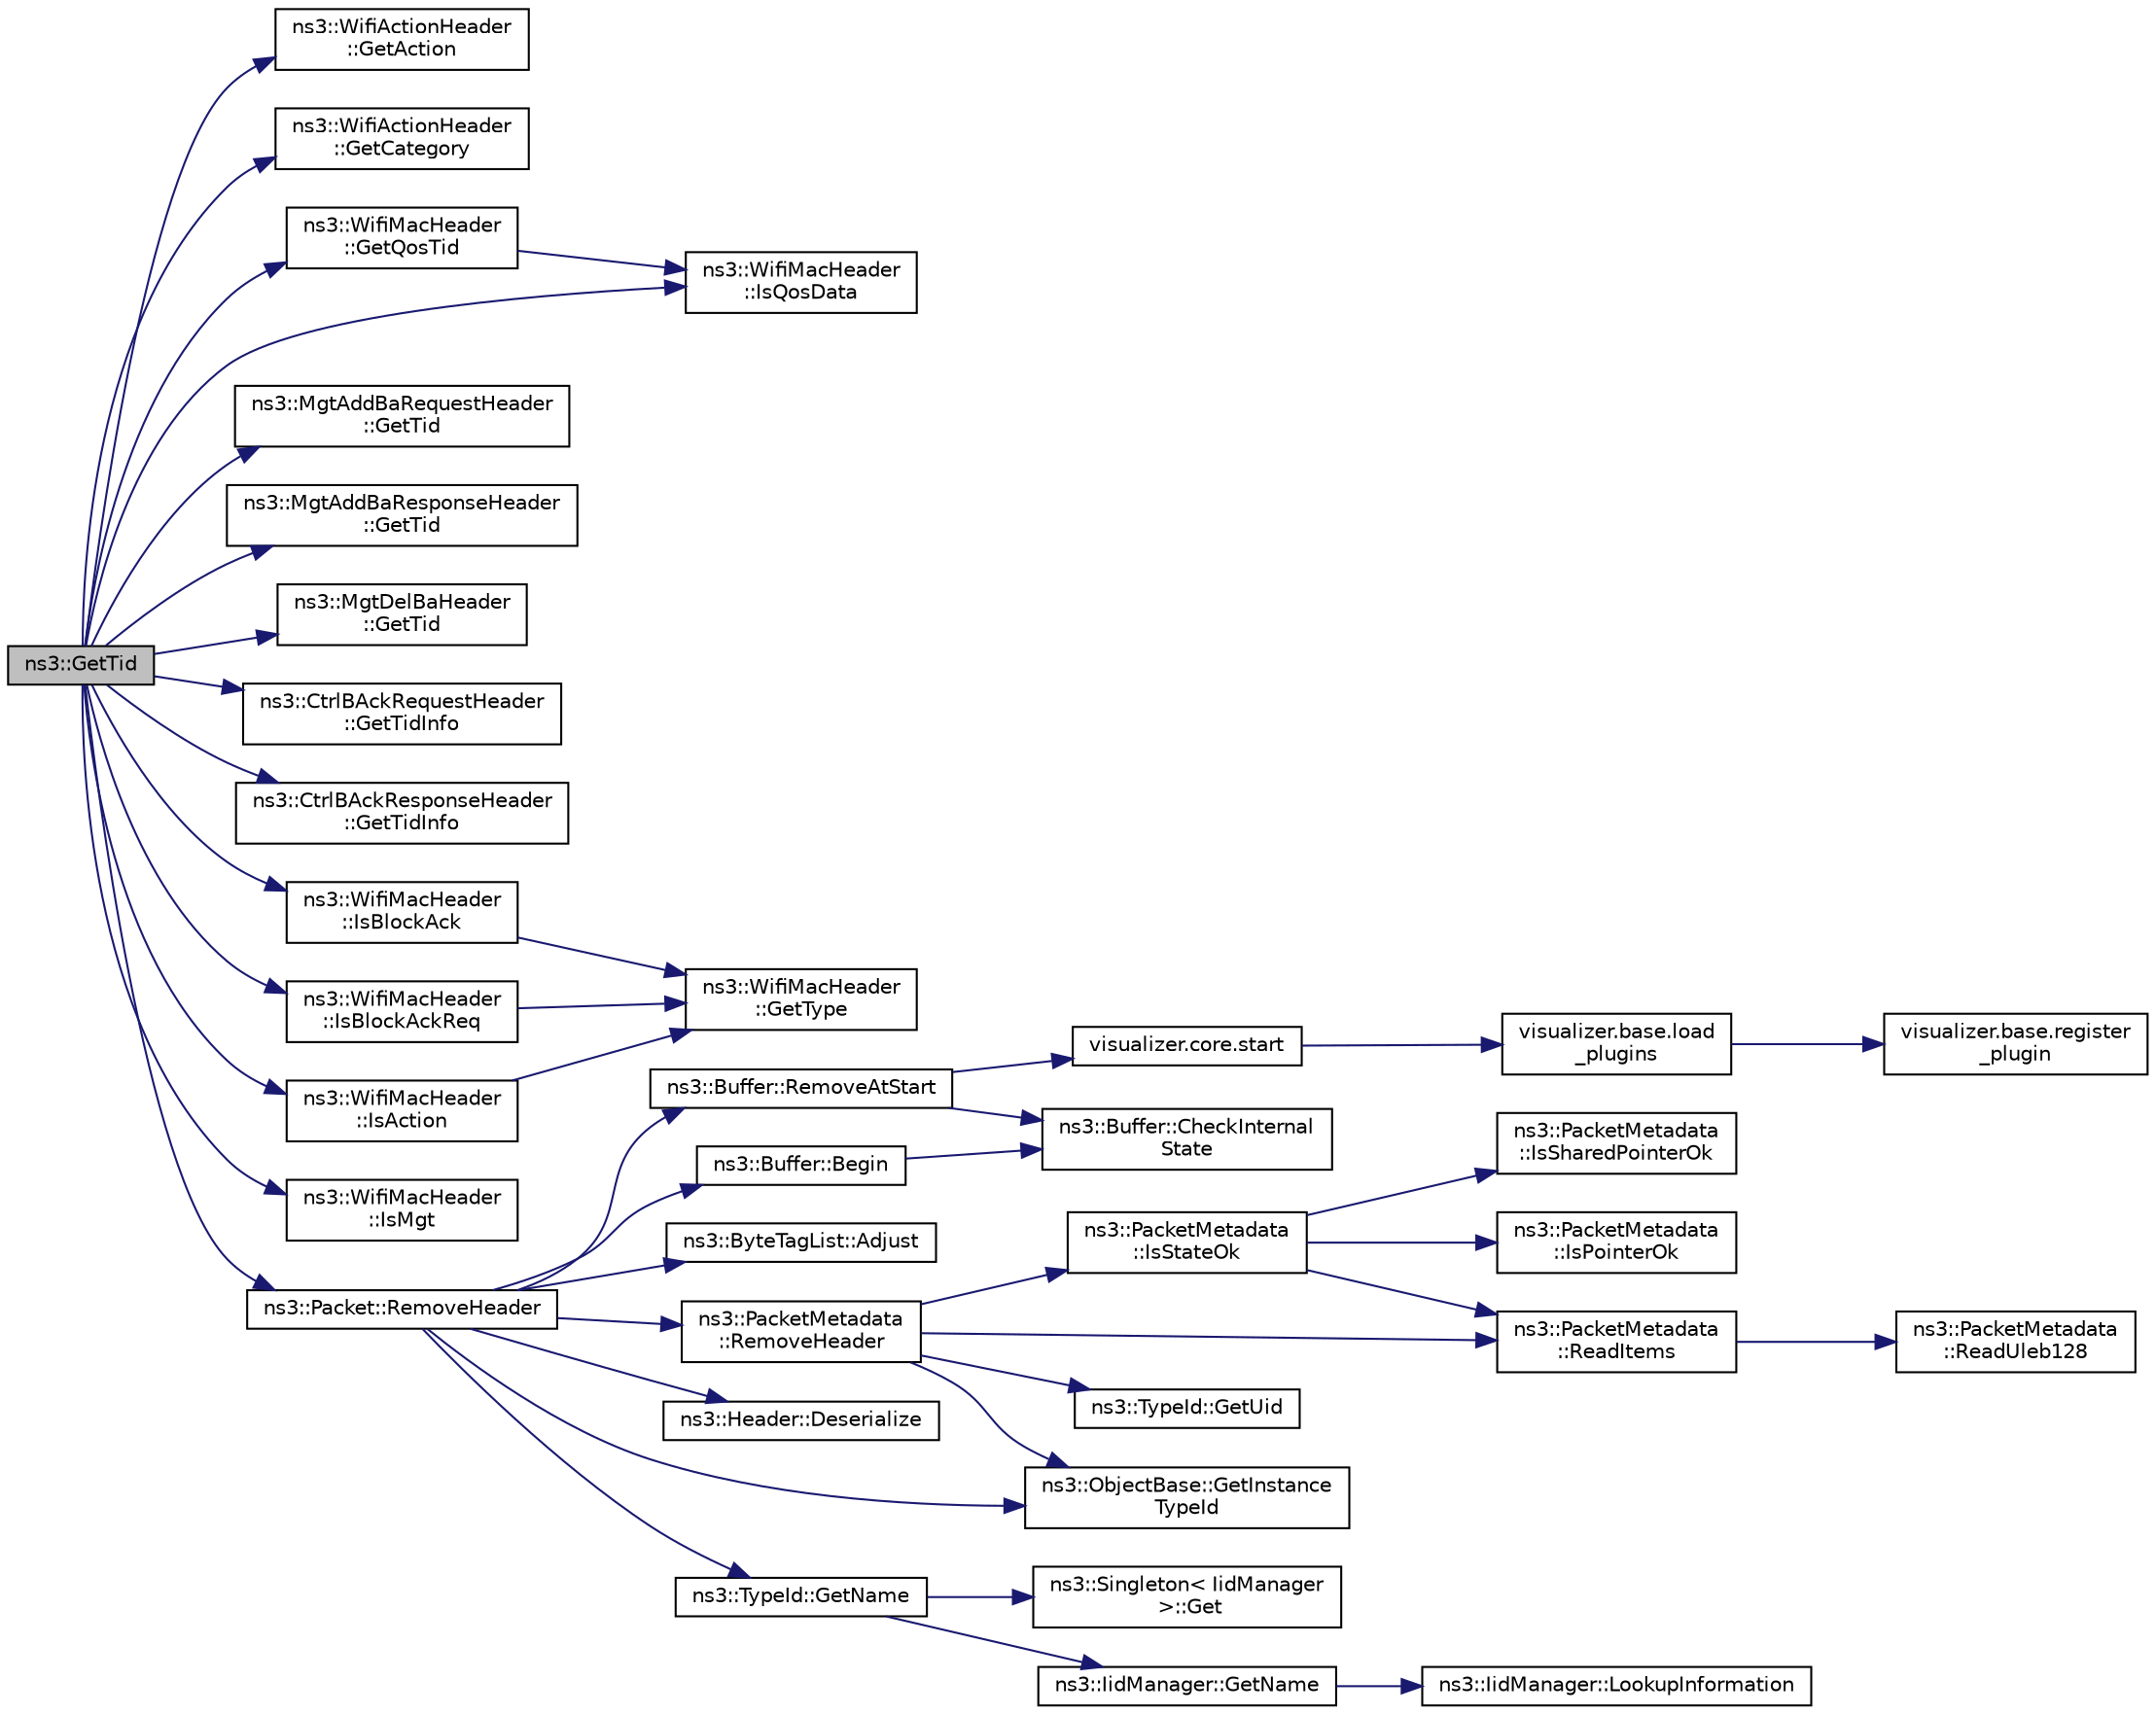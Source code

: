 digraph "ns3::GetTid"
{
 // LATEX_PDF_SIZE
  edge [fontname="Helvetica",fontsize="10",labelfontname="Helvetica",labelfontsize="10"];
  node [fontname="Helvetica",fontsize="10",shape=record];
  rankdir="LR";
  Node1 [label="ns3::GetTid",height=0.2,width=0.4,color="black", fillcolor="grey75", style="filled", fontcolor="black",tooltip="Extraction operator for TypeId."];
  Node1 -> Node2 [color="midnightblue",fontsize="10",style="solid",fontname="Helvetica"];
  Node2 [label="ns3::WifiActionHeader\l::GetAction",height=0.2,width=0.4,color="black", fillcolor="white", style="filled",URL="$classns3_1_1_wifi_action_header.html#a9ec1872abca36121927fb83c837a4966",tooltip="Return the action value."];
  Node1 -> Node3 [color="midnightblue",fontsize="10",style="solid",fontname="Helvetica"];
  Node3 [label="ns3::WifiActionHeader\l::GetCategory",height=0.2,width=0.4,color="black", fillcolor="white", style="filled",URL="$classns3_1_1_wifi_action_header.html#a6770270aecf8921377529d1c16cc10f2",tooltip="Return the category value."];
  Node1 -> Node4 [color="midnightblue",fontsize="10",style="solid",fontname="Helvetica"];
  Node4 [label="ns3::WifiMacHeader\l::GetQosTid",height=0.2,width=0.4,color="black", fillcolor="white", style="filled",URL="$classns3_1_1_wifi_mac_header.html#a07391fd5b12f7a90fe55325fcccc8e3a",tooltip="Return the Traffic ID of a QoS header."];
  Node4 -> Node5 [color="midnightblue",fontsize="10",style="solid",fontname="Helvetica"];
  Node5 [label="ns3::WifiMacHeader\l::IsQosData",height=0.2,width=0.4,color="black", fillcolor="white", style="filled",URL="$classns3_1_1_wifi_mac_header.html#a368b97ef91b953af76794112fd3681c2",tooltip="Return true if the Type is DATA and Subtype is one of the possible values for QoS Data."];
  Node1 -> Node6 [color="midnightblue",fontsize="10",style="solid",fontname="Helvetica"];
  Node6 [label="ns3::MgtAddBaRequestHeader\l::GetTid",height=0.2,width=0.4,color="black", fillcolor="white", style="filled",URL="$classns3_1_1_mgt_add_ba_request_header.html#ac59327262813ff62ed25ff6cc61b35b0",tooltip="Return the Traffic ID (TID)."];
  Node1 -> Node7 [color="midnightblue",fontsize="10",style="solid",fontname="Helvetica"];
  Node7 [label="ns3::MgtAddBaResponseHeader\l::GetTid",height=0.2,width=0.4,color="black", fillcolor="white", style="filled",URL="$classns3_1_1_mgt_add_ba_response_header.html#ac6a22733d007a7f6d46b7d247d72999a",tooltip="Return the Traffic ID (TID)."];
  Node1 -> Node8 [color="midnightblue",fontsize="10",style="solid",fontname="Helvetica"];
  Node8 [label="ns3::MgtDelBaHeader\l::GetTid",height=0.2,width=0.4,color="black", fillcolor="white", style="filled",URL="$classns3_1_1_mgt_del_ba_header.html#a1901661e80c91f9c8bfdea89ff56a800",tooltip="Return the Traffic ID (TID)."];
  Node1 -> Node9 [color="midnightblue",fontsize="10",style="solid",fontname="Helvetica"];
  Node9 [label="ns3::CtrlBAckRequestHeader\l::GetTidInfo",height=0.2,width=0.4,color="black", fillcolor="white", style="filled",URL="$classns3_1_1_ctrl_b_ack_request_header.html#a884fbe9f6ba028fb3dde88fe31ba6bab",tooltip="Return the Traffic ID (TID)."];
  Node1 -> Node10 [color="midnightblue",fontsize="10",style="solid",fontname="Helvetica"];
  Node10 [label="ns3::CtrlBAckResponseHeader\l::GetTidInfo",height=0.2,width=0.4,color="black", fillcolor="white", style="filled",URL="$classns3_1_1_ctrl_b_ack_response_header.html#aefa3bb6b1b90f1b8db3fd3770b012e07",tooltip="Return the Traffic ID (TID)."];
  Node1 -> Node11 [color="midnightblue",fontsize="10",style="solid",fontname="Helvetica"];
  Node11 [label="ns3::WifiMacHeader\l::IsAction",height=0.2,width=0.4,color="black", fillcolor="white", style="filled",URL="$classns3_1_1_wifi_mac_header.html#a940491cedf184f20c615215d7b15746a",tooltip="Return true if the header is an Action header."];
  Node11 -> Node12 [color="midnightblue",fontsize="10",style="solid",fontname="Helvetica"];
  Node12 [label="ns3::WifiMacHeader\l::GetType",height=0.2,width=0.4,color="black", fillcolor="white", style="filled",URL="$classns3_1_1_wifi_mac_header.html#ac602baa163798e5da4945338dd5ef9b5",tooltip="Return the type (enum WifiMacType)"];
  Node1 -> Node13 [color="midnightblue",fontsize="10",style="solid",fontname="Helvetica"];
  Node13 [label="ns3::WifiMacHeader\l::IsBlockAck",height=0.2,width=0.4,color="black", fillcolor="white", style="filled",URL="$classns3_1_1_wifi_mac_header.html#a16f7fffa3791bb30ab760a98ec54afba",tooltip="Return true if the header is a BlockAck header."];
  Node13 -> Node12 [color="midnightblue",fontsize="10",style="solid",fontname="Helvetica"];
  Node1 -> Node14 [color="midnightblue",fontsize="10",style="solid",fontname="Helvetica"];
  Node14 [label="ns3::WifiMacHeader\l::IsBlockAckReq",height=0.2,width=0.4,color="black", fillcolor="white", style="filled",URL="$classns3_1_1_wifi_mac_header.html#a97830b03ca05944b92bff4defed50716",tooltip="Return true if the header is a BlockAckRequest header."];
  Node14 -> Node12 [color="midnightblue",fontsize="10",style="solid",fontname="Helvetica"];
  Node1 -> Node15 [color="midnightblue",fontsize="10",style="solid",fontname="Helvetica"];
  Node15 [label="ns3::WifiMacHeader\l::IsMgt",height=0.2,width=0.4,color="black", fillcolor="white", style="filled",URL="$classns3_1_1_wifi_mac_header.html#a9e27e439b0ef655ac9598f45218364bd",tooltip="Return true if the Type is Management."];
  Node1 -> Node5 [color="midnightblue",fontsize="10",style="solid",fontname="Helvetica"];
  Node1 -> Node16 [color="midnightblue",fontsize="10",style="solid",fontname="Helvetica"];
  Node16 [label="ns3::Packet::RemoveHeader",height=0.2,width=0.4,color="black", fillcolor="white", style="filled",URL="$classns3_1_1_packet.html#a0961eccf975d75f902d40956c93ba63e",tooltip="Deserialize and remove the header from the internal buffer."];
  Node16 -> Node17 [color="midnightblue",fontsize="10",style="solid",fontname="Helvetica"];
  Node17 [label="ns3::ByteTagList::Adjust",height=0.2,width=0.4,color="black", fillcolor="white", style="filled",URL="$classns3_1_1_byte_tag_list.html#a1fec06d7e6daaf8039cf2a148e4090f2",tooltip="Adjust the offsets stored internally by the adjustment delta."];
  Node16 -> Node18 [color="midnightblue",fontsize="10",style="solid",fontname="Helvetica"];
  Node18 [label="ns3::Buffer::Begin",height=0.2,width=0.4,color="black", fillcolor="white", style="filled",URL="$classns3_1_1_buffer.html#acb977a0179de9abe4e295ce22023b4ca",tooltip=" "];
  Node18 -> Node19 [color="midnightblue",fontsize="10",style="solid",fontname="Helvetica"];
  Node19 [label="ns3::Buffer::CheckInternal\lState",height=0.2,width=0.4,color="black", fillcolor="white", style="filled",URL="$classns3_1_1_buffer.html#a200897ee202518b0d2bf91ead4e82be9",tooltip="Checks the internal buffer structures consistency."];
  Node16 -> Node20 [color="midnightblue",fontsize="10",style="solid",fontname="Helvetica"];
  Node20 [label="ns3::Header::Deserialize",height=0.2,width=0.4,color="black", fillcolor="white", style="filled",URL="$classns3_1_1_header.html#a78be9400bb66b2a8543606f395ef5396",tooltip=" "];
  Node16 -> Node21 [color="midnightblue",fontsize="10",style="solid",fontname="Helvetica"];
  Node21 [label="ns3::ObjectBase::GetInstance\lTypeId",height=0.2,width=0.4,color="black", fillcolor="white", style="filled",URL="$classns3_1_1_object_base.html#abe5b43a6f5b99a92a4c3122db31f06fb",tooltip="Get the most derived TypeId for this Object."];
  Node16 -> Node22 [color="midnightblue",fontsize="10",style="solid",fontname="Helvetica"];
  Node22 [label="ns3::TypeId::GetName",height=0.2,width=0.4,color="black", fillcolor="white", style="filled",URL="$classns3_1_1_type_id.html#abc4965475a579c2afdc668d7a7d58374",tooltip="Get the name."];
  Node22 -> Node23 [color="midnightblue",fontsize="10",style="solid",fontname="Helvetica"];
  Node23 [label="ns3::Singleton\< IidManager\l \>::Get",height=0.2,width=0.4,color="black", fillcolor="white", style="filled",URL="$classns3_1_1_singleton.html#a80a2cd3c25a27ea72add7a9f7a141ffa",tooltip="Get a pointer to the singleton instance."];
  Node22 -> Node24 [color="midnightblue",fontsize="10",style="solid",fontname="Helvetica"];
  Node24 [label="ns3::IidManager::GetName",height=0.2,width=0.4,color="black", fillcolor="white", style="filled",URL="$classns3_1_1_iid_manager.html#a6658aaa8120efd885e98addb76a6f1d4",tooltip="Get the name of a type id."];
  Node24 -> Node25 [color="midnightblue",fontsize="10",style="solid",fontname="Helvetica"];
  Node25 [label="ns3::IidManager::LookupInformation",height=0.2,width=0.4,color="black", fillcolor="white", style="filled",URL="$classns3_1_1_iid_manager.html#a84af06b798b21fa700469a3ac5f65f3f",tooltip="Retrieve the information record for a type."];
  Node16 -> Node26 [color="midnightblue",fontsize="10",style="solid",fontname="Helvetica"];
  Node26 [label="ns3::Buffer::RemoveAtStart",height=0.2,width=0.4,color="black", fillcolor="white", style="filled",URL="$classns3_1_1_buffer.html#adeecbb3e8f518aec6fee0437578ade4b",tooltip=" "];
  Node26 -> Node19 [color="midnightblue",fontsize="10",style="solid",fontname="Helvetica"];
  Node26 -> Node27 [color="midnightblue",fontsize="10",style="solid",fontname="Helvetica"];
  Node27 [label="visualizer.core.start",height=0.2,width=0.4,color="black", fillcolor="white", style="filled",URL="$namespacevisualizer_1_1core.html#a2a35e5d8a34af358b508dac8635754e0",tooltip=" "];
  Node27 -> Node28 [color="midnightblue",fontsize="10",style="solid",fontname="Helvetica"];
  Node28 [label="visualizer.base.load\l_plugins",height=0.2,width=0.4,color="black", fillcolor="white", style="filled",URL="$namespacevisualizer_1_1base.html#ad171497a5ff1afe0a73bedaebf35448f",tooltip=" "];
  Node28 -> Node29 [color="midnightblue",fontsize="10",style="solid",fontname="Helvetica"];
  Node29 [label="visualizer.base.register\l_plugin",height=0.2,width=0.4,color="black", fillcolor="white", style="filled",URL="$namespacevisualizer_1_1base.html#a6b0ffcff1e17ec4027496f50177e5b9e",tooltip=" "];
  Node16 -> Node30 [color="midnightblue",fontsize="10",style="solid",fontname="Helvetica"];
  Node30 [label="ns3::PacketMetadata\l::RemoveHeader",height=0.2,width=0.4,color="black", fillcolor="white", style="filled",URL="$classns3_1_1_packet_metadata.html#afa8a589ec783d4998516d7f39f21242d",tooltip="Remove an header."];
  Node30 -> Node21 [color="midnightblue",fontsize="10",style="solid",fontname="Helvetica"];
  Node30 -> Node31 [color="midnightblue",fontsize="10",style="solid",fontname="Helvetica"];
  Node31 [label="ns3::TypeId::GetUid",height=0.2,width=0.4,color="black", fillcolor="white", style="filled",URL="$classns3_1_1_type_id.html#a429535085325d6f926724771446d9047",tooltip="Get the internal id of this TypeId."];
  Node30 -> Node32 [color="midnightblue",fontsize="10",style="solid",fontname="Helvetica"];
  Node32 [label="ns3::PacketMetadata\l::IsStateOk",height=0.2,width=0.4,color="black", fillcolor="white", style="filled",URL="$classns3_1_1_packet_metadata.html#a547dc7d09f1b2d41a28445a91c2fcf37",tooltip="Check if the metadata state is ok."];
  Node32 -> Node33 [color="midnightblue",fontsize="10",style="solid",fontname="Helvetica"];
  Node33 [label="ns3::PacketMetadata\l::IsPointerOk",height=0.2,width=0.4,color="black", fillcolor="white", style="filled",URL="$classns3_1_1_packet_metadata.html#ac6fcebd163b3655b041476c3277102c1",tooltip="Check if the position is valid."];
  Node32 -> Node34 [color="midnightblue",fontsize="10",style="solid",fontname="Helvetica"];
  Node34 [label="ns3::PacketMetadata\l::IsSharedPointerOk",height=0.2,width=0.4,color="black", fillcolor="white", style="filled",URL="$classns3_1_1_packet_metadata.html#ac9e6db729cae99e9755981de02f3ffa0",tooltip="Check if the position is valid."];
  Node32 -> Node35 [color="midnightblue",fontsize="10",style="solid",fontname="Helvetica"];
  Node35 [label="ns3::PacketMetadata\l::ReadItems",height=0.2,width=0.4,color="black", fillcolor="white", style="filled",URL="$classns3_1_1_packet_metadata.html#a7fe144386274167b6aac05ac0a0cdf6f",tooltip="Read items."];
  Node35 -> Node36 [color="midnightblue",fontsize="10",style="solid",fontname="Helvetica"];
  Node36 [label="ns3::PacketMetadata\l::ReadUleb128",height=0.2,width=0.4,color="black", fillcolor="white", style="filled",URL="$classns3_1_1_packet_metadata.html#a7378e5fe71fcefd939f19c1669e54c79",tooltip="Read a ULEB128 (Unsigned Little Endian Base 128) coded number."];
  Node30 -> Node35 [color="midnightblue",fontsize="10",style="solid",fontname="Helvetica"];
}
